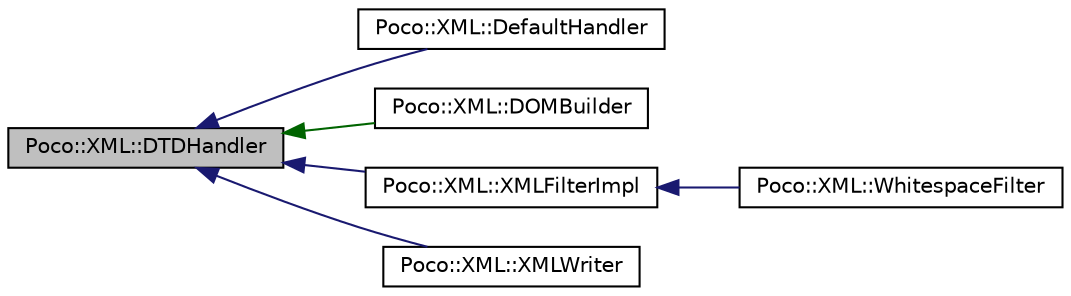 digraph "Poco::XML::DTDHandler"
{
 // LATEX_PDF_SIZE
  edge [fontname="Helvetica",fontsize="10",labelfontname="Helvetica",labelfontsize="10"];
  node [fontname="Helvetica",fontsize="10",shape=record];
  rankdir="LR";
  Node1 [label="Poco::XML::DTDHandler",height=0.2,width=0.4,color="black", fillcolor="grey75", style="filled", fontcolor="black",tooltip=" "];
  Node1 -> Node2 [dir="back",color="midnightblue",fontsize="10",style="solid"];
  Node2 [label="Poco::XML::DefaultHandler",height=0.2,width=0.4,color="black", fillcolor="white", style="filled",URL="$classPoco_1_1XML_1_1DefaultHandler.html",tooltip=" "];
  Node1 -> Node3 [dir="back",color="darkgreen",fontsize="10",style="solid"];
  Node3 [label="Poco::XML::DOMBuilder",height=0.2,width=0.4,color="black", fillcolor="white", style="filled",URL="$classPoco_1_1XML_1_1DOMBuilder.html",tooltip=" "];
  Node1 -> Node4 [dir="back",color="midnightblue",fontsize="10",style="solid"];
  Node4 [label="Poco::XML::XMLFilterImpl",height=0.2,width=0.4,color="black", fillcolor="white", style="filled",URL="$classPoco_1_1XML_1_1XMLFilterImpl.html",tooltip=" "];
  Node4 -> Node5 [dir="back",color="midnightblue",fontsize="10",style="solid"];
  Node5 [label="Poco::XML::WhitespaceFilter",height=0.2,width=0.4,color="black", fillcolor="white", style="filled",URL="$classPoco_1_1XML_1_1WhitespaceFilter.html",tooltip=" "];
  Node1 -> Node6 [dir="back",color="midnightblue",fontsize="10",style="solid"];
  Node6 [label="Poco::XML::XMLWriter",height=0.2,width=0.4,color="black", fillcolor="white", style="filled",URL="$classPoco_1_1XML_1_1XMLWriter.html",tooltip=" "];
}
